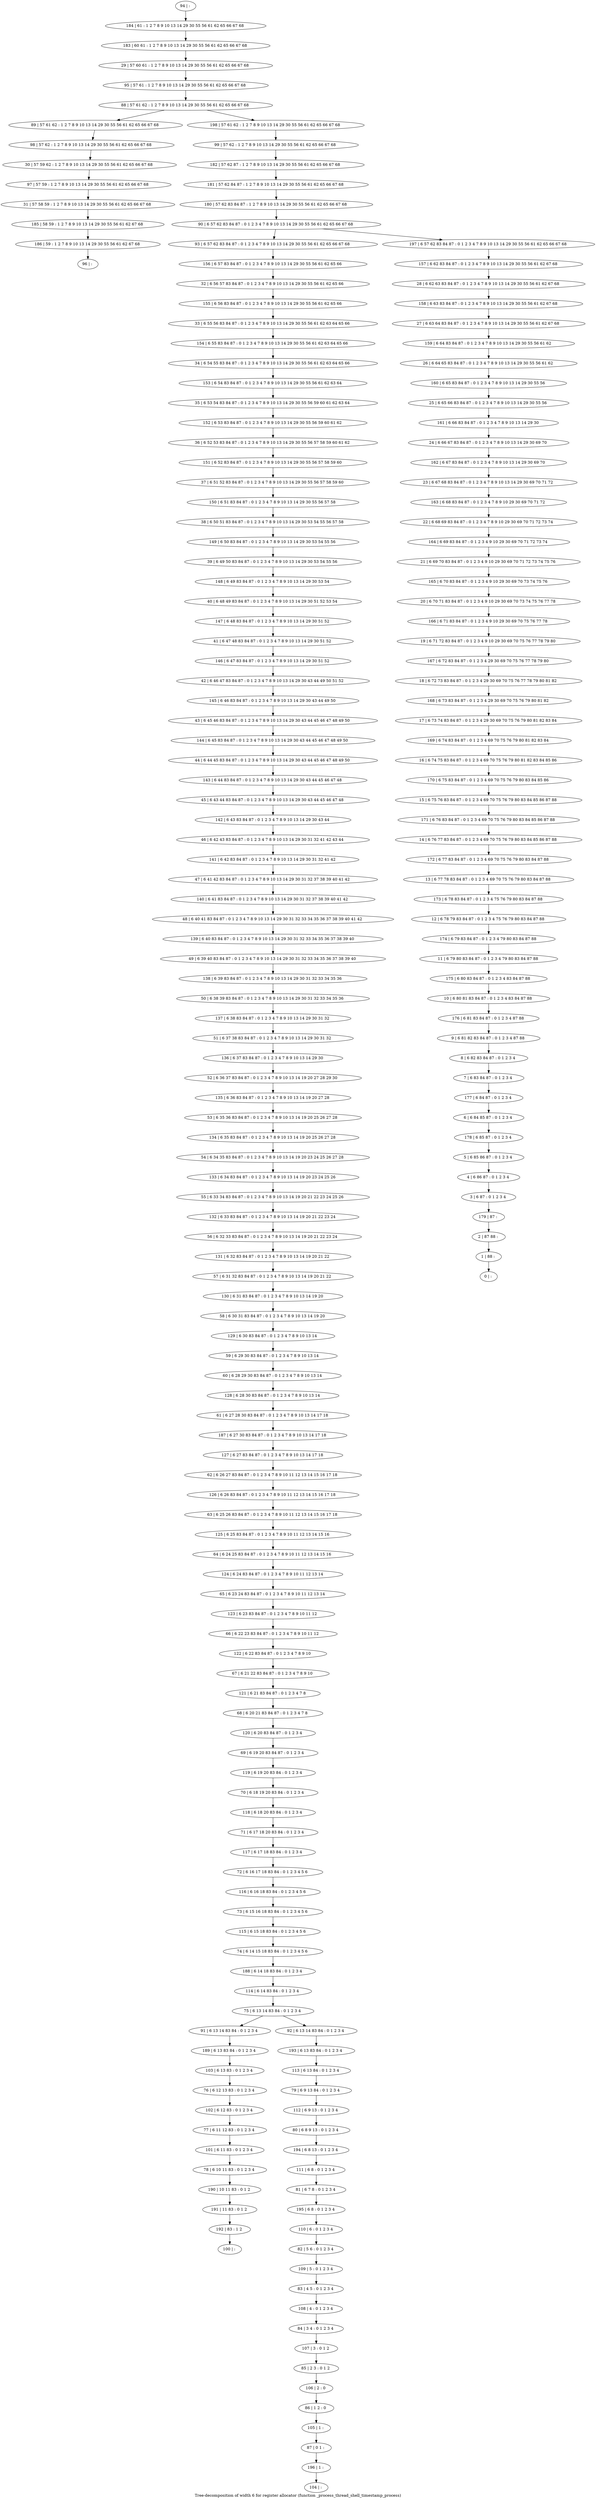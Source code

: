 digraph G {
graph [label="Tree-decomposition of width 6 for register allocator (function _process_thread_shell_timestamp_process)"]
0[label="0 | : "];
1[label="1 | 88 : "];
2[label="2 | 87 88 : "];
3[label="3 | 6 87 : 0 1 2 3 4 "];
4[label="4 | 6 86 87 : 0 1 2 3 4 "];
5[label="5 | 6 85 86 87 : 0 1 2 3 4 "];
6[label="6 | 6 84 85 87 : 0 1 2 3 4 "];
7[label="7 | 6 83 84 87 : 0 1 2 3 4 "];
8[label="8 | 6 82 83 84 87 : 0 1 2 3 4 "];
9[label="9 | 6 81 82 83 84 87 : 0 1 2 3 4 87 88 "];
10[label="10 | 6 80 81 83 84 87 : 0 1 2 3 4 83 84 87 88 "];
11[label="11 | 6 79 80 83 84 87 : 0 1 2 3 4 79 80 83 84 87 88 "];
12[label="12 | 6 78 79 83 84 87 : 0 1 2 3 4 75 76 79 80 83 84 87 88 "];
13[label="13 | 6 77 78 83 84 87 : 0 1 2 3 4 69 70 75 76 79 80 83 84 87 88 "];
14[label="14 | 6 76 77 83 84 87 : 0 1 2 3 4 69 70 75 76 79 80 83 84 85 86 87 88 "];
15[label="15 | 6 75 76 83 84 87 : 0 1 2 3 4 69 70 75 76 79 80 83 84 85 86 87 88 "];
16[label="16 | 6 74 75 83 84 87 : 0 1 2 3 4 69 70 75 76 79 80 81 82 83 84 85 86 "];
17[label="17 | 6 73 74 83 84 87 : 0 1 2 3 4 29 30 69 70 75 76 79 80 81 82 83 84 "];
18[label="18 | 6 72 73 83 84 87 : 0 1 2 3 4 29 30 69 70 75 76 77 78 79 80 81 82 "];
19[label="19 | 6 71 72 83 84 87 : 0 1 2 3 4 9 10 29 30 69 70 75 76 77 78 79 80 "];
20[label="20 | 6 70 71 83 84 87 : 0 1 2 3 4 9 10 29 30 69 70 73 74 75 76 77 78 "];
21[label="21 | 6 69 70 83 84 87 : 0 1 2 3 4 9 10 29 30 69 70 71 72 73 74 75 76 "];
22[label="22 | 6 68 69 83 84 87 : 0 1 2 3 4 7 8 9 10 29 30 69 70 71 72 73 74 "];
23[label="23 | 6 67 68 83 84 87 : 0 1 2 3 4 7 8 9 10 13 14 29 30 69 70 71 72 "];
24[label="24 | 6 66 67 83 84 87 : 0 1 2 3 4 7 8 9 10 13 14 29 30 69 70 "];
25[label="25 | 6 65 66 83 84 87 : 0 1 2 3 4 7 8 9 10 13 14 29 30 55 56 "];
26[label="26 | 6 64 65 83 84 87 : 0 1 2 3 4 7 8 9 10 13 14 29 30 55 56 61 62 "];
27[label="27 | 6 63 64 83 84 87 : 0 1 2 3 4 7 8 9 10 13 14 29 30 55 56 61 62 67 68 "];
28[label="28 | 6 62 63 83 84 87 : 0 1 2 3 4 7 8 9 10 13 14 29 30 55 56 61 62 67 68 "];
29[label="29 | 57 60 61 : 1 2 7 8 9 10 13 14 29 30 55 56 61 62 65 66 67 68 "];
30[label="30 | 57 59 62 : 1 2 7 8 9 10 13 14 29 30 55 56 61 62 65 66 67 68 "];
31[label="31 | 57 58 59 : 1 2 7 8 9 10 13 14 29 30 55 56 61 62 65 66 67 68 "];
32[label="32 | 6 56 57 83 84 87 : 0 1 2 3 4 7 8 9 10 13 14 29 30 55 56 61 62 65 66 "];
33[label="33 | 6 55 56 83 84 87 : 0 1 2 3 4 7 8 9 10 13 14 29 30 55 56 61 62 63 64 65 66 "];
34[label="34 | 6 54 55 83 84 87 : 0 1 2 3 4 7 8 9 10 13 14 29 30 55 56 61 62 63 64 65 66 "];
35[label="35 | 6 53 54 83 84 87 : 0 1 2 3 4 7 8 9 10 13 14 29 30 55 56 59 60 61 62 63 64 "];
36[label="36 | 6 52 53 83 84 87 : 0 1 2 3 4 7 8 9 10 13 14 29 30 55 56 57 58 59 60 61 62 "];
37[label="37 | 6 51 52 83 84 87 : 0 1 2 3 4 7 8 9 10 13 14 29 30 55 56 57 58 59 60 "];
38[label="38 | 6 50 51 83 84 87 : 0 1 2 3 4 7 8 9 10 13 14 29 30 53 54 55 56 57 58 "];
39[label="39 | 6 49 50 83 84 87 : 0 1 2 3 4 7 8 9 10 13 14 29 30 53 54 55 56 "];
40[label="40 | 6 48 49 83 84 87 : 0 1 2 3 4 7 8 9 10 13 14 29 30 51 52 53 54 "];
41[label="41 | 6 47 48 83 84 87 : 0 1 2 3 4 7 8 9 10 13 14 29 30 51 52 "];
42[label="42 | 6 46 47 83 84 87 : 0 1 2 3 4 7 8 9 10 13 14 29 30 43 44 49 50 51 52 "];
43[label="43 | 6 45 46 83 84 87 : 0 1 2 3 4 7 8 9 10 13 14 29 30 43 44 45 46 47 48 49 50 "];
44[label="44 | 6 44 45 83 84 87 : 0 1 2 3 4 7 8 9 10 13 14 29 30 43 44 45 46 47 48 49 50 "];
45[label="45 | 6 43 44 83 84 87 : 0 1 2 3 4 7 8 9 10 13 14 29 30 43 44 45 46 47 48 "];
46[label="46 | 6 42 43 83 84 87 : 0 1 2 3 4 7 8 9 10 13 14 29 30 31 32 41 42 43 44 "];
47[label="47 | 6 41 42 83 84 87 : 0 1 2 3 4 7 8 9 10 13 14 29 30 31 32 37 38 39 40 41 42 "];
48[label="48 | 6 40 41 83 84 87 : 0 1 2 3 4 7 8 9 10 13 14 29 30 31 32 33 34 35 36 37 38 39 40 41 42 "];
49[label="49 | 6 39 40 83 84 87 : 0 1 2 3 4 7 8 9 10 13 14 29 30 31 32 33 34 35 36 37 38 39 40 "];
50[label="50 | 6 38 39 83 84 87 : 0 1 2 3 4 7 8 9 10 13 14 29 30 31 32 33 34 35 36 "];
51[label="51 | 6 37 38 83 84 87 : 0 1 2 3 4 7 8 9 10 13 14 29 30 31 32 "];
52[label="52 | 6 36 37 83 84 87 : 0 1 2 3 4 7 8 9 10 13 14 19 20 27 28 29 30 "];
53[label="53 | 6 35 36 83 84 87 : 0 1 2 3 4 7 8 9 10 13 14 19 20 25 26 27 28 "];
54[label="54 | 6 34 35 83 84 87 : 0 1 2 3 4 7 8 9 10 13 14 19 20 23 24 25 26 27 28 "];
55[label="55 | 6 33 34 83 84 87 : 0 1 2 3 4 7 8 9 10 13 14 19 20 21 22 23 24 25 26 "];
56[label="56 | 6 32 33 83 84 87 : 0 1 2 3 4 7 8 9 10 13 14 19 20 21 22 23 24 "];
57[label="57 | 6 31 32 83 84 87 : 0 1 2 3 4 7 8 9 10 13 14 19 20 21 22 "];
58[label="58 | 6 30 31 83 84 87 : 0 1 2 3 4 7 8 9 10 13 14 19 20 "];
59[label="59 | 6 29 30 83 84 87 : 0 1 2 3 4 7 8 9 10 13 14 "];
60[label="60 | 6 28 29 30 83 84 87 : 0 1 2 3 4 7 8 9 10 13 14 "];
61[label="61 | 6 27 28 30 83 84 87 : 0 1 2 3 4 7 8 9 10 13 14 17 18 "];
62[label="62 | 6 26 27 83 84 87 : 0 1 2 3 4 7 8 9 10 11 12 13 14 15 16 17 18 "];
63[label="63 | 6 25 26 83 84 87 : 0 1 2 3 4 7 8 9 10 11 12 13 14 15 16 17 18 "];
64[label="64 | 6 24 25 83 84 87 : 0 1 2 3 4 7 8 9 10 11 12 13 14 15 16 "];
65[label="65 | 6 23 24 83 84 87 : 0 1 2 3 4 7 8 9 10 11 12 13 14 "];
66[label="66 | 6 22 23 83 84 87 : 0 1 2 3 4 7 8 9 10 11 12 "];
67[label="67 | 6 21 22 83 84 87 : 0 1 2 3 4 7 8 9 10 "];
68[label="68 | 6 20 21 83 84 87 : 0 1 2 3 4 7 8 "];
69[label="69 | 6 19 20 83 84 87 : 0 1 2 3 4 "];
70[label="70 | 6 18 19 20 83 84 : 0 1 2 3 4 "];
71[label="71 | 6 17 18 20 83 84 : 0 1 2 3 4 "];
72[label="72 | 6 16 17 18 83 84 : 0 1 2 3 4 5 6 "];
73[label="73 | 6 15 16 18 83 84 : 0 1 2 3 4 5 6 "];
74[label="74 | 6 14 15 18 83 84 : 0 1 2 3 4 5 6 "];
75[label="75 | 6 13 14 83 84 : 0 1 2 3 4 "];
76[label="76 | 6 12 13 83 : 0 1 2 3 4 "];
77[label="77 | 6 11 12 83 : 0 1 2 3 4 "];
78[label="78 | 6 10 11 83 : 0 1 2 3 4 "];
79[label="79 | 6 9 13 84 : 0 1 2 3 4 "];
80[label="80 | 6 8 9 13 : 0 1 2 3 4 "];
81[label="81 | 6 7 8 : 0 1 2 3 4 "];
82[label="82 | 5 6 : 0 1 2 3 4 "];
83[label="83 | 4 5 : 0 1 2 3 4 "];
84[label="84 | 3 4 : 0 1 2 3 4 "];
85[label="85 | 2 3 : 0 1 2 "];
86[label="86 | 1 2 : 0 "];
87[label="87 | 0 1 : "];
88[label="88 | 57 61 62 : 1 2 7 8 9 10 13 14 29 30 55 56 61 62 65 66 67 68 "];
89[label="89 | 57 61 62 : 1 2 7 8 9 10 13 14 29 30 55 56 61 62 65 66 67 68 "];
90[label="90 | 6 57 62 83 84 87 : 0 1 2 3 4 7 8 9 10 13 14 29 30 55 56 61 62 65 66 67 68 "];
91[label="91 | 6 13 14 83 84 : 0 1 2 3 4 "];
92[label="92 | 6 13 14 83 84 : 0 1 2 3 4 "];
93[label="93 | 6 57 62 83 84 87 : 0 1 2 3 4 7 8 9 10 13 14 29 30 55 56 61 62 65 66 67 68 "];
94[label="94 | : "];
95[label="95 | 57 61 : 1 2 7 8 9 10 13 14 29 30 55 56 61 62 65 66 67 68 "];
96[label="96 | : "];
97[label="97 | 57 59 : 1 2 7 8 9 10 13 14 29 30 55 56 61 62 65 66 67 68 "];
98[label="98 | 57 62 : 1 2 7 8 9 10 13 14 29 30 55 56 61 62 65 66 67 68 "];
99[label="99 | 57 62 : 1 2 7 8 9 10 13 14 29 30 55 56 61 62 65 66 67 68 "];
100[label="100 | : "];
101[label="101 | 6 11 83 : 0 1 2 3 4 "];
102[label="102 | 6 12 83 : 0 1 2 3 4 "];
103[label="103 | 6 13 83 : 0 1 2 3 4 "];
104[label="104 | : "];
105[label="105 | 1 : "];
106[label="106 | 2 : 0 "];
107[label="107 | 3 : 0 1 2 "];
108[label="108 | 4 : 0 1 2 3 4 "];
109[label="109 | 5 : 0 1 2 3 4 "];
110[label="110 | 6 : 0 1 2 3 4 "];
111[label="111 | 6 8 : 0 1 2 3 4 "];
112[label="112 | 6 9 13 : 0 1 2 3 4 "];
113[label="113 | 6 13 84 : 0 1 2 3 4 "];
114[label="114 | 6 14 83 84 : 0 1 2 3 4 "];
115[label="115 | 6 15 18 83 84 : 0 1 2 3 4 5 6 "];
116[label="116 | 6 16 18 83 84 : 0 1 2 3 4 5 6 "];
117[label="117 | 6 17 18 83 84 : 0 1 2 3 4 "];
118[label="118 | 6 18 20 83 84 : 0 1 2 3 4 "];
119[label="119 | 6 19 20 83 84 : 0 1 2 3 4 "];
120[label="120 | 6 20 83 84 87 : 0 1 2 3 4 "];
121[label="121 | 6 21 83 84 87 : 0 1 2 3 4 7 8 "];
122[label="122 | 6 22 83 84 87 : 0 1 2 3 4 7 8 9 10 "];
123[label="123 | 6 23 83 84 87 : 0 1 2 3 4 7 8 9 10 11 12 "];
124[label="124 | 6 24 83 84 87 : 0 1 2 3 4 7 8 9 10 11 12 13 14 "];
125[label="125 | 6 25 83 84 87 : 0 1 2 3 4 7 8 9 10 11 12 13 14 15 16 "];
126[label="126 | 6 26 83 84 87 : 0 1 2 3 4 7 8 9 10 11 12 13 14 15 16 17 18 "];
127[label="127 | 6 27 83 84 87 : 0 1 2 3 4 7 8 9 10 13 14 17 18 "];
128[label="128 | 6 28 30 83 84 87 : 0 1 2 3 4 7 8 9 10 13 14 "];
129[label="129 | 6 30 83 84 87 : 0 1 2 3 4 7 8 9 10 13 14 "];
130[label="130 | 6 31 83 84 87 : 0 1 2 3 4 7 8 9 10 13 14 19 20 "];
131[label="131 | 6 32 83 84 87 : 0 1 2 3 4 7 8 9 10 13 14 19 20 21 22 "];
132[label="132 | 6 33 83 84 87 : 0 1 2 3 4 7 8 9 10 13 14 19 20 21 22 23 24 "];
133[label="133 | 6 34 83 84 87 : 0 1 2 3 4 7 8 9 10 13 14 19 20 23 24 25 26 "];
134[label="134 | 6 35 83 84 87 : 0 1 2 3 4 7 8 9 10 13 14 19 20 25 26 27 28 "];
135[label="135 | 6 36 83 84 87 : 0 1 2 3 4 7 8 9 10 13 14 19 20 27 28 "];
136[label="136 | 6 37 83 84 87 : 0 1 2 3 4 7 8 9 10 13 14 29 30 "];
137[label="137 | 6 38 83 84 87 : 0 1 2 3 4 7 8 9 10 13 14 29 30 31 32 "];
138[label="138 | 6 39 83 84 87 : 0 1 2 3 4 7 8 9 10 13 14 29 30 31 32 33 34 35 36 "];
139[label="139 | 6 40 83 84 87 : 0 1 2 3 4 7 8 9 10 13 14 29 30 31 32 33 34 35 36 37 38 39 40 "];
140[label="140 | 6 41 83 84 87 : 0 1 2 3 4 7 8 9 10 13 14 29 30 31 32 37 38 39 40 41 42 "];
141[label="141 | 6 42 83 84 87 : 0 1 2 3 4 7 8 9 10 13 14 29 30 31 32 41 42 "];
142[label="142 | 6 43 83 84 87 : 0 1 2 3 4 7 8 9 10 13 14 29 30 43 44 "];
143[label="143 | 6 44 83 84 87 : 0 1 2 3 4 7 8 9 10 13 14 29 30 43 44 45 46 47 48 "];
144[label="144 | 6 45 83 84 87 : 0 1 2 3 4 7 8 9 10 13 14 29 30 43 44 45 46 47 48 49 50 "];
145[label="145 | 6 46 83 84 87 : 0 1 2 3 4 7 8 9 10 13 14 29 30 43 44 49 50 "];
146[label="146 | 6 47 83 84 87 : 0 1 2 3 4 7 8 9 10 13 14 29 30 51 52 "];
147[label="147 | 6 48 83 84 87 : 0 1 2 3 4 7 8 9 10 13 14 29 30 51 52 "];
148[label="148 | 6 49 83 84 87 : 0 1 2 3 4 7 8 9 10 13 14 29 30 53 54 "];
149[label="149 | 6 50 83 84 87 : 0 1 2 3 4 7 8 9 10 13 14 29 30 53 54 55 56 "];
150[label="150 | 6 51 83 84 87 : 0 1 2 3 4 7 8 9 10 13 14 29 30 55 56 57 58 "];
151[label="151 | 6 52 83 84 87 : 0 1 2 3 4 7 8 9 10 13 14 29 30 55 56 57 58 59 60 "];
152[label="152 | 6 53 83 84 87 : 0 1 2 3 4 7 8 9 10 13 14 29 30 55 56 59 60 61 62 "];
153[label="153 | 6 54 83 84 87 : 0 1 2 3 4 7 8 9 10 13 14 29 30 55 56 61 62 63 64 "];
154[label="154 | 6 55 83 84 87 : 0 1 2 3 4 7 8 9 10 13 14 29 30 55 56 61 62 63 64 65 66 "];
155[label="155 | 6 56 83 84 87 : 0 1 2 3 4 7 8 9 10 13 14 29 30 55 56 61 62 65 66 "];
156[label="156 | 6 57 83 84 87 : 0 1 2 3 4 7 8 9 10 13 14 29 30 55 56 61 62 65 66 "];
157[label="157 | 6 62 83 84 87 : 0 1 2 3 4 7 8 9 10 13 14 29 30 55 56 61 62 67 68 "];
158[label="158 | 6 63 83 84 87 : 0 1 2 3 4 7 8 9 10 13 14 29 30 55 56 61 62 67 68 "];
159[label="159 | 6 64 83 84 87 : 0 1 2 3 4 7 8 9 10 13 14 29 30 55 56 61 62 "];
160[label="160 | 6 65 83 84 87 : 0 1 2 3 4 7 8 9 10 13 14 29 30 55 56 "];
161[label="161 | 6 66 83 84 87 : 0 1 2 3 4 7 8 9 10 13 14 29 30 "];
162[label="162 | 6 67 83 84 87 : 0 1 2 3 4 7 8 9 10 13 14 29 30 69 70 "];
163[label="163 | 6 68 83 84 87 : 0 1 2 3 4 7 8 9 10 29 30 69 70 71 72 "];
164[label="164 | 6 69 83 84 87 : 0 1 2 3 4 9 10 29 30 69 70 71 72 73 74 "];
165[label="165 | 6 70 83 84 87 : 0 1 2 3 4 9 10 29 30 69 70 73 74 75 76 "];
166[label="166 | 6 71 83 84 87 : 0 1 2 3 4 9 10 29 30 69 70 75 76 77 78 "];
167[label="167 | 6 72 83 84 87 : 0 1 2 3 4 29 30 69 70 75 76 77 78 79 80 "];
168[label="168 | 6 73 83 84 87 : 0 1 2 3 4 29 30 69 70 75 76 79 80 81 82 "];
169[label="169 | 6 74 83 84 87 : 0 1 2 3 4 69 70 75 76 79 80 81 82 83 84 "];
170[label="170 | 6 75 83 84 87 : 0 1 2 3 4 69 70 75 76 79 80 83 84 85 86 "];
171[label="171 | 6 76 83 84 87 : 0 1 2 3 4 69 70 75 76 79 80 83 84 85 86 87 88 "];
172[label="172 | 6 77 83 84 87 : 0 1 2 3 4 69 70 75 76 79 80 83 84 87 88 "];
173[label="173 | 6 78 83 84 87 : 0 1 2 3 4 75 76 79 80 83 84 87 88 "];
174[label="174 | 6 79 83 84 87 : 0 1 2 3 4 79 80 83 84 87 88 "];
175[label="175 | 6 80 83 84 87 : 0 1 2 3 4 83 84 87 88 "];
176[label="176 | 6 81 83 84 87 : 0 1 2 3 4 87 88 "];
177[label="177 | 6 84 87 : 0 1 2 3 4 "];
178[label="178 | 6 85 87 : 0 1 2 3 4 "];
179[label="179 | 87 : "];
180[label="180 | 57 62 83 84 87 : 1 2 7 8 9 10 13 14 29 30 55 56 61 62 65 66 67 68 "];
181[label="181 | 57 62 84 87 : 1 2 7 8 9 10 13 14 29 30 55 56 61 62 65 66 67 68 "];
182[label="182 | 57 62 87 : 1 2 7 8 9 10 13 14 29 30 55 56 61 62 65 66 67 68 "];
183[label="183 | 60 61 : 1 2 7 8 9 10 13 14 29 30 55 56 61 62 65 66 67 68 "];
184[label="184 | 61 : 1 2 7 8 9 10 13 14 29 30 55 56 61 62 65 66 67 68 "];
185[label="185 | 58 59 : 1 2 7 8 9 10 13 14 29 30 55 56 61 62 67 68 "];
186[label="186 | 59 : 1 2 7 8 9 10 13 14 29 30 55 56 61 62 67 68 "];
187[label="187 | 6 27 30 83 84 87 : 0 1 2 3 4 7 8 9 10 13 14 17 18 "];
188[label="188 | 6 14 18 83 84 : 0 1 2 3 4 "];
189[label="189 | 6 13 83 84 : 0 1 2 3 4 "];
190[label="190 | 10 11 83 : 0 1 2 "];
191[label="191 | 11 83 : 0 1 2 "];
192[label="192 | 83 : 1 2 "];
193[label="193 | 6 13 83 84 : 0 1 2 3 4 "];
194[label="194 | 6 8 13 : 0 1 2 3 4 "];
195[label="195 | 6 8 : 0 1 2 3 4 "];
196[label="196 | 1 : "];
197[label="197 | 6 57 62 83 84 87 : 0 1 2 3 4 7 8 9 10 13 14 29 30 55 56 61 62 65 66 67 68 "];
198[label="198 | 57 61 62 : 1 2 7 8 9 10 13 14 29 30 55 56 61 62 65 66 67 68 "];
59->60 ;
75->91 ;
75->92 ;
97->31 ;
30->97 ;
98->30 ;
89->98 ;
101->78 ;
77->101 ;
102->77 ;
76->102 ;
103->76 ;
105->87 ;
86->105 ;
106->86 ;
85->106 ;
107->85 ;
84->107 ;
108->84 ;
83->108 ;
109->83 ;
82->109 ;
110->82 ;
111->81 ;
112->80 ;
79->112 ;
113->79 ;
114->75 ;
115->74 ;
73->115 ;
116->73 ;
72->116 ;
117->72 ;
71->117 ;
118->71 ;
70->118 ;
119->70 ;
69->119 ;
120->69 ;
68->120 ;
121->68 ;
67->121 ;
122->67 ;
66->122 ;
123->66 ;
65->123 ;
124->65 ;
64->124 ;
125->64 ;
63->125 ;
126->63 ;
62->126 ;
127->62 ;
128->61 ;
60->128 ;
129->59 ;
58->129 ;
130->58 ;
57->130 ;
131->57 ;
56->131 ;
132->56 ;
55->132 ;
133->55 ;
54->133 ;
134->54 ;
53->134 ;
135->53 ;
52->135 ;
136->52 ;
51->136 ;
137->51 ;
50->137 ;
138->50 ;
49->138 ;
139->49 ;
48->139 ;
140->48 ;
47->140 ;
141->47 ;
46->141 ;
142->46 ;
45->142 ;
143->45 ;
44->143 ;
144->44 ;
43->144 ;
145->43 ;
42->145 ;
146->42 ;
41->146 ;
147->41 ;
40->147 ;
148->40 ;
39->148 ;
149->39 ;
38->149 ;
150->38 ;
37->150 ;
151->37 ;
36->151 ;
152->36 ;
35->152 ;
153->35 ;
34->153 ;
154->34 ;
33->154 ;
155->33 ;
32->155 ;
156->32 ;
93->156 ;
31->185 ;
186->96 ;
185->186 ;
187->127 ;
61->187 ;
188->114 ;
74->188 ;
189->103 ;
91->189 ;
78->190 ;
190->191 ;
192->100 ;
191->192 ;
193->113 ;
92->193 ;
194->111 ;
80->194 ;
195->110 ;
81->195 ;
196->104 ;
87->196 ;
94->184 ;
184->183 ;
183->29 ;
29->95 ;
95->88 ;
99->182 ;
182->181 ;
181->180 ;
180->90 ;
157->28 ;
28->158 ;
158->27 ;
27->159 ;
159->26 ;
26->160 ;
160->25 ;
25->161 ;
161->24 ;
24->162 ;
162->23 ;
23->163 ;
163->22 ;
22->164 ;
164->21 ;
21->165 ;
165->20 ;
20->166 ;
166->19 ;
19->167 ;
167->18 ;
18->168 ;
168->17 ;
17->169 ;
169->16 ;
16->170 ;
170->15 ;
15->171 ;
171->14 ;
14->172 ;
172->13 ;
13->173 ;
173->12 ;
12->174 ;
174->11 ;
11->175 ;
175->10 ;
10->176 ;
176->9 ;
9->8 ;
8->7 ;
7->177 ;
177->6 ;
6->178 ;
178->5 ;
5->4 ;
4->3 ;
3->179 ;
179->2 ;
2->1 ;
1->0 ;
197->157 ;
198->99 ;
90->93 ;
90->197 ;
88->89 ;
88->198 ;
}
